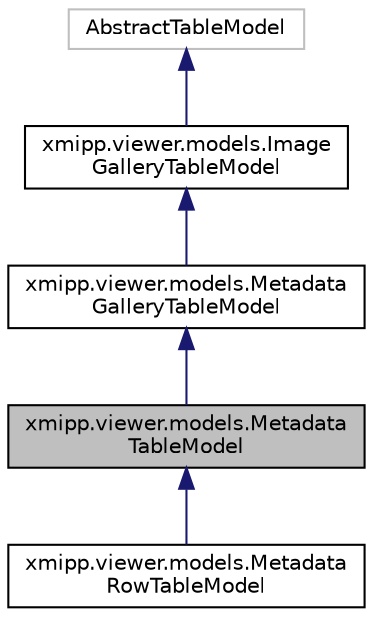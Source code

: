 digraph "xmipp.viewer.models.MetadataTableModel"
{
  edge [fontname="Helvetica",fontsize="10",labelfontname="Helvetica",labelfontsize="10"];
  node [fontname="Helvetica",fontsize="10",shape=record];
  Node0 [label="xmipp.viewer.models.Metadata\lTableModel",height=0.2,width=0.4,color="black", fillcolor="grey75", style="filled", fontcolor="black"];
  Node1 -> Node0 [dir="back",color="midnightblue",fontsize="10",style="solid",fontname="Helvetica"];
  Node1 [label="xmipp.viewer.models.Metadata\lGalleryTableModel",height=0.2,width=0.4,color="black", fillcolor="white", style="filled",URL="$classxmipp_1_1viewer_1_1models_1_1MetadataGalleryTableModel.html"];
  Node2 -> Node1 [dir="back",color="midnightblue",fontsize="10",style="solid",fontname="Helvetica"];
  Node2 [label="xmipp.viewer.models.Image\lGalleryTableModel",height=0.2,width=0.4,color="black", fillcolor="white", style="filled",URL="$classxmipp_1_1viewer_1_1models_1_1ImageGalleryTableModel.html"];
  Node3 -> Node2 [dir="back",color="midnightblue",fontsize="10",style="solid",fontname="Helvetica"];
  Node3 [label="AbstractTableModel",height=0.2,width=0.4,color="grey75", fillcolor="white", style="filled"];
  Node0 -> Node4 [dir="back",color="midnightblue",fontsize="10",style="solid",fontname="Helvetica"];
  Node4 [label="xmipp.viewer.models.Metadata\lRowTableModel",height=0.2,width=0.4,color="black", fillcolor="white", style="filled",URL="$classxmipp_1_1viewer_1_1models_1_1MetadataRowTableModel.html"];
}
